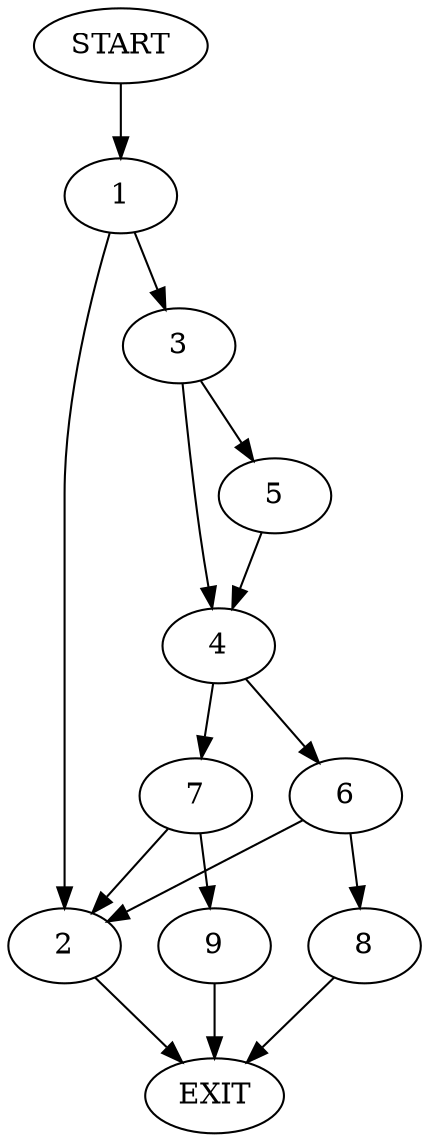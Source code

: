digraph {
0 [label="START"]
10 [label="EXIT"]
0 -> 1
1 -> 2
1 -> 3
2 -> 10
3 -> 4
3 -> 5
4 -> 6
4 -> 7
5 -> 4
6 -> 2
6 -> 8
7 -> 2
7 -> 9
8 -> 10
9 -> 10
}

